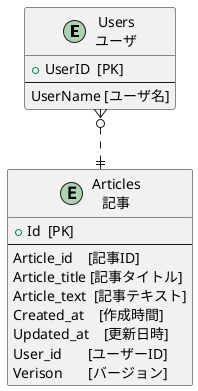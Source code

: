@startuml tables

entity users as "Users\nユーザ" {
  + UserID  [PK]
  --
  UserName [ユーザ名]
}

entity articles as "Articles\n記事" {
  + Id  [PK]
  --
  Article_id    [記事ID]
  Article_title [記事タイトル]
  Article_text  [記事テキスト]
  Created_at    [作成時間]
  Updated_at    [更新日時]
  User_id       [ユーザーID]
  Verison       [バージョン]
}

users }o..|| articles
@enduml